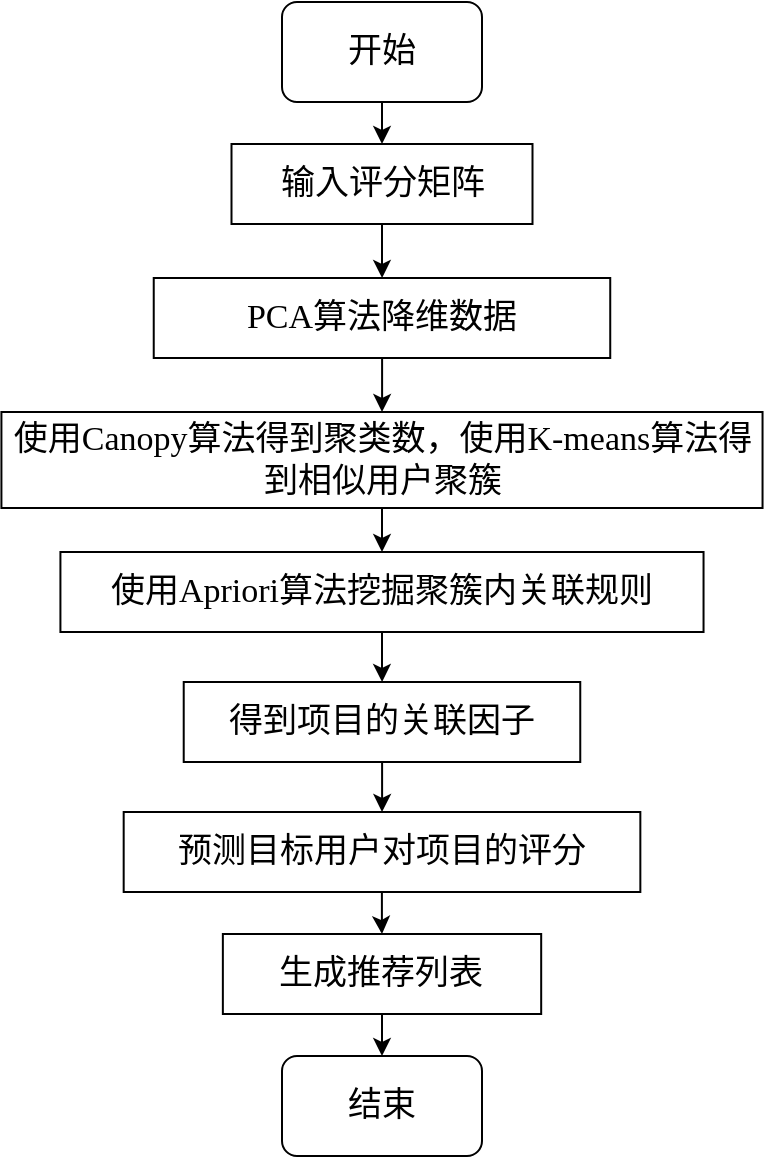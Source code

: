 <mxfile version="20.3.2" type="github">
  <diagram id="C5RBs43oDa-KdzZeNtuy" name="Page-1">
    <mxGraphModel dx="1421" dy="762" grid="0" gridSize="10" guides="1" tooltips="1" connect="1" arrows="1" fold="1" page="1" pageScale="1" pageWidth="3300" pageHeight="2339" math="0" shadow="0">
      <root>
        <mxCell id="WIyWlLk6GJQsqaUBKTNV-0" />
        <mxCell id="WIyWlLk6GJQsqaUBKTNV-1" parent="WIyWlLk6GJQsqaUBKTNV-0" />
        <mxCell id="Zu6oLmDhKKCL5ZHN-sH_-3" style="edgeStyle=orthogonalEdgeStyle;rounded=0;orthogonalLoop=1;jettySize=auto;html=1;exitX=0.5;exitY=1;exitDx=0;exitDy=0;entryX=0.5;entryY=0;entryDx=0;entryDy=0;fontFamily=Verdana;fontSize=17;" edge="1" parent="WIyWlLk6GJQsqaUBKTNV-1" source="Zu6oLmDhKKCL5ZHN-sH_-0" target="Zu6oLmDhKKCL5ZHN-sH_-1">
          <mxGeometry relative="1" as="geometry" />
        </mxCell>
        <mxCell id="Zu6oLmDhKKCL5ZHN-sH_-0" value="&lt;font style=&quot;font-size: 17px;&quot;&gt;开始&lt;/font&gt;" style="rounded=1;whiteSpace=wrap;html=1;" vertex="1" parent="WIyWlLk6GJQsqaUBKTNV-1">
          <mxGeometry x="365" y="41" width="100" height="50" as="geometry" />
        </mxCell>
        <mxCell id="Zu6oLmDhKKCL5ZHN-sH_-5" style="edgeStyle=orthogonalEdgeStyle;rounded=0;orthogonalLoop=1;jettySize=auto;html=1;exitX=0.5;exitY=1;exitDx=0;exitDy=0;fontFamily=Verdana;fontSize=17;" edge="1" parent="WIyWlLk6GJQsqaUBKTNV-1" source="Zu6oLmDhKKCL5ZHN-sH_-1" target="Zu6oLmDhKKCL5ZHN-sH_-4">
          <mxGeometry relative="1" as="geometry" />
        </mxCell>
        <mxCell id="Zu6oLmDhKKCL5ZHN-sH_-1" value="输入评分矩阵" style="rounded=0;whiteSpace=wrap;html=1;fontFamily=Verdana;fontSize=17;" vertex="1" parent="WIyWlLk6GJQsqaUBKTNV-1">
          <mxGeometry x="339.75" y="112" width="150.5" height="40" as="geometry" />
        </mxCell>
        <mxCell id="Zu6oLmDhKKCL5ZHN-sH_-7" value="" style="edgeStyle=orthogonalEdgeStyle;rounded=0;orthogonalLoop=1;jettySize=auto;html=1;fontFamily=Verdana;fontSize=17;" edge="1" parent="WIyWlLk6GJQsqaUBKTNV-1" source="Zu6oLmDhKKCL5ZHN-sH_-4" target="Zu6oLmDhKKCL5ZHN-sH_-6">
          <mxGeometry relative="1" as="geometry" />
        </mxCell>
        <mxCell id="Zu6oLmDhKKCL5ZHN-sH_-4" value="PCA算法降维数据" style="rounded=0;whiteSpace=wrap;html=1;fontFamily=Verdana;fontSize=17;" vertex="1" parent="WIyWlLk6GJQsqaUBKTNV-1">
          <mxGeometry x="300.87" y="179" width="228.25" height="40" as="geometry" />
        </mxCell>
        <mxCell id="Zu6oLmDhKKCL5ZHN-sH_-9" value="" style="edgeStyle=orthogonalEdgeStyle;rounded=0;orthogonalLoop=1;jettySize=auto;html=1;fontFamily=Verdana;fontSize=17;" edge="1" parent="WIyWlLk6GJQsqaUBKTNV-1" source="Zu6oLmDhKKCL5ZHN-sH_-6" target="Zu6oLmDhKKCL5ZHN-sH_-8">
          <mxGeometry relative="1" as="geometry" />
        </mxCell>
        <mxCell id="Zu6oLmDhKKCL5ZHN-sH_-6" value="使用Canopy算法得到聚类数，使用K-means算法得到相似用户聚簇" style="rounded=0;whiteSpace=wrap;html=1;fontFamily=Verdana;fontSize=17;" vertex="1" parent="WIyWlLk6GJQsqaUBKTNV-1">
          <mxGeometry x="224.71" y="246" width="380.56" height="48" as="geometry" />
        </mxCell>
        <mxCell id="Zu6oLmDhKKCL5ZHN-sH_-26" value="" style="edgeStyle=orthogonalEdgeStyle;rounded=0;orthogonalLoop=1;jettySize=auto;html=1;fontFamily=Verdana;fontSize=17;" edge="1" parent="WIyWlLk6GJQsqaUBKTNV-1" source="Zu6oLmDhKKCL5ZHN-sH_-8" target="Zu6oLmDhKKCL5ZHN-sH_-25">
          <mxGeometry relative="1" as="geometry" />
        </mxCell>
        <mxCell id="Zu6oLmDhKKCL5ZHN-sH_-8" value="使用Apriori算法挖掘聚簇内关联规则" style="rounded=0;whiteSpace=wrap;html=1;fontFamily=Verdana;fontSize=17;" vertex="1" parent="WIyWlLk6GJQsqaUBKTNV-1">
          <mxGeometry x="254.21" y="316" width="321.56" height="40" as="geometry" />
        </mxCell>
        <mxCell id="Zu6oLmDhKKCL5ZHN-sH_-20" value="" style="edgeStyle=orthogonalEdgeStyle;rounded=0;orthogonalLoop=1;jettySize=auto;html=1;fontFamily=Verdana;fontSize=17;" edge="1" parent="WIyWlLk6GJQsqaUBKTNV-1" source="Zu6oLmDhKKCL5ZHN-sH_-12" target="Zu6oLmDhKKCL5ZHN-sH_-19">
          <mxGeometry relative="1" as="geometry" />
        </mxCell>
        <mxCell id="Zu6oLmDhKKCL5ZHN-sH_-12" value="预测目标用户对项目的评分" style="rounded=0;whiteSpace=wrap;html=1;fontFamily=Verdana;fontSize=17;" vertex="1" parent="WIyWlLk6GJQsqaUBKTNV-1">
          <mxGeometry x="285.84" y="446" width="258.33" height="40" as="geometry" />
        </mxCell>
        <mxCell id="Zu6oLmDhKKCL5ZHN-sH_-22" value="" style="edgeStyle=orthogonalEdgeStyle;rounded=0;orthogonalLoop=1;jettySize=auto;html=1;fontFamily=Verdana;fontSize=17;" edge="1" parent="WIyWlLk6GJQsqaUBKTNV-1" source="Zu6oLmDhKKCL5ZHN-sH_-19" target="Zu6oLmDhKKCL5ZHN-sH_-21">
          <mxGeometry relative="1" as="geometry" />
        </mxCell>
        <mxCell id="Zu6oLmDhKKCL5ZHN-sH_-19" value="生成推荐列表" style="rounded=0;whiteSpace=wrap;html=1;fontFamily=Verdana;fontSize=17;" vertex="1" parent="WIyWlLk6GJQsqaUBKTNV-1">
          <mxGeometry x="335.43" y="507" width="159.16" height="40" as="geometry" />
        </mxCell>
        <mxCell id="Zu6oLmDhKKCL5ZHN-sH_-21" value="&lt;font style=&quot;font-size: 17px;&quot;&gt;结束&lt;/font&gt;" style="rounded=1;whiteSpace=wrap;html=1;" vertex="1" parent="WIyWlLk6GJQsqaUBKTNV-1">
          <mxGeometry x="365.0" y="568" width="100" height="50" as="geometry" />
        </mxCell>
        <mxCell id="Zu6oLmDhKKCL5ZHN-sH_-28" style="edgeStyle=orthogonalEdgeStyle;rounded=0;orthogonalLoop=1;jettySize=auto;html=1;entryX=0.5;entryY=0;entryDx=0;entryDy=0;fontFamily=Verdana;fontSize=17;" edge="1" parent="WIyWlLk6GJQsqaUBKTNV-1" source="Zu6oLmDhKKCL5ZHN-sH_-25" target="Zu6oLmDhKKCL5ZHN-sH_-12">
          <mxGeometry relative="1" as="geometry" />
        </mxCell>
        <mxCell id="Zu6oLmDhKKCL5ZHN-sH_-25" value="得到项目的关联因子" style="rounded=0;whiteSpace=wrap;html=1;fontFamily=Verdana;fontSize=17;" vertex="1" parent="WIyWlLk6GJQsqaUBKTNV-1">
          <mxGeometry x="315.86" y="381" width="198.27" height="40" as="geometry" />
        </mxCell>
      </root>
    </mxGraphModel>
  </diagram>
</mxfile>

